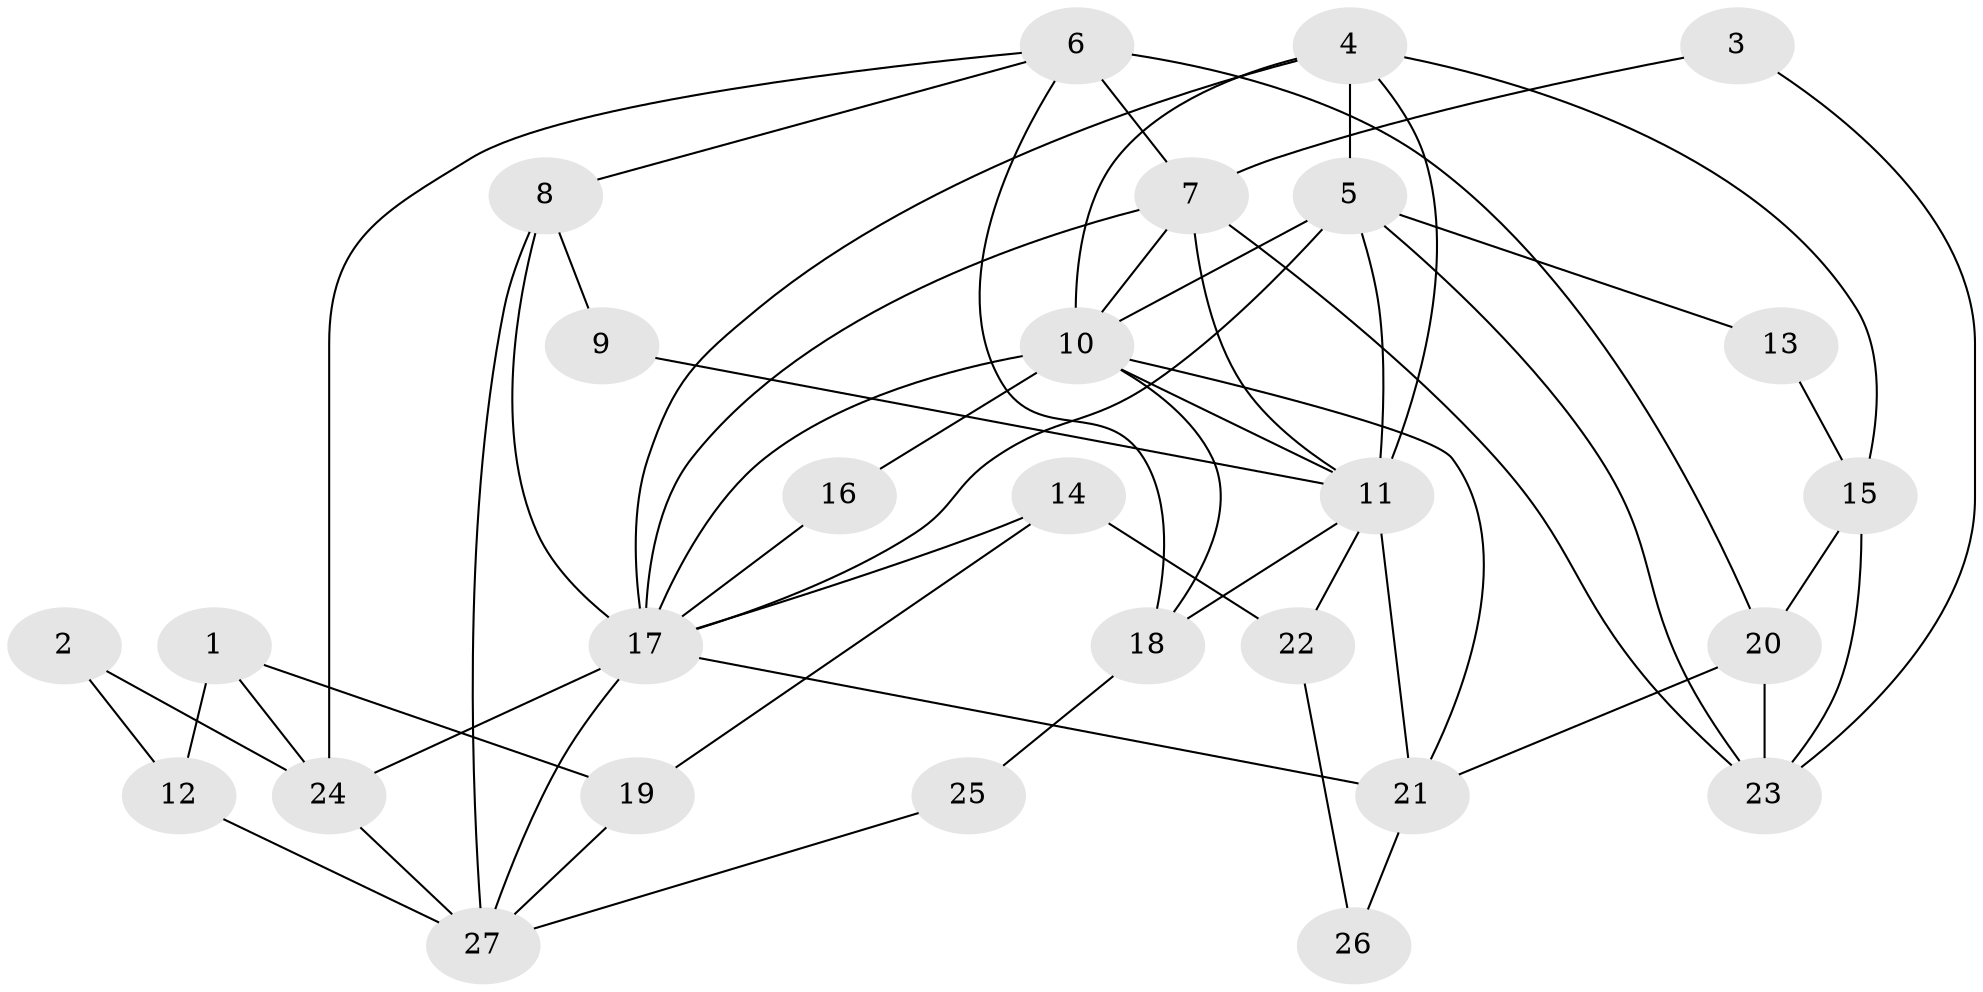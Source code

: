 // original degree distribution, {3: 0.22641509433962265, 2: 0.11320754716981132, 5: 0.18867924528301888, 8: 0.018867924528301886, 4: 0.37735849056603776, 7: 0.03773584905660377, 6: 0.03773584905660377}
// Generated by graph-tools (version 1.1) at 2025/36/03/09/25 02:36:09]
// undirected, 27 vertices, 57 edges
graph export_dot {
graph [start="1"]
  node [color=gray90,style=filled];
  1;
  2;
  3;
  4;
  5;
  6;
  7;
  8;
  9;
  10;
  11;
  12;
  13;
  14;
  15;
  16;
  17;
  18;
  19;
  20;
  21;
  22;
  23;
  24;
  25;
  26;
  27;
  1 -- 12 [weight=1.0];
  1 -- 19 [weight=1.0];
  1 -- 24 [weight=1.0];
  2 -- 12 [weight=1.0];
  2 -- 24 [weight=1.0];
  3 -- 7 [weight=1.0];
  3 -- 23 [weight=1.0];
  4 -- 5 [weight=1.0];
  4 -- 10 [weight=3.0];
  4 -- 11 [weight=3.0];
  4 -- 15 [weight=1.0];
  4 -- 17 [weight=1.0];
  5 -- 10 [weight=2.0];
  5 -- 11 [weight=1.0];
  5 -- 13 [weight=1.0];
  5 -- 17 [weight=2.0];
  5 -- 23 [weight=1.0];
  6 -- 7 [weight=3.0];
  6 -- 8 [weight=1.0];
  6 -- 18 [weight=1.0];
  6 -- 20 [weight=1.0];
  6 -- 24 [weight=2.0];
  7 -- 10 [weight=1.0];
  7 -- 11 [weight=1.0];
  7 -- 17 [weight=3.0];
  7 -- 23 [weight=1.0];
  8 -- 9 [weight=1.0];
  8 -- 17 [weight=1.0];
  8 -- 27 [weight=1.0];
  9 -- 11 [weight=4.0];
  10 -- 11 [weight=2.0];
  10 -- 16 [weight=1.0];
  10 -- 17 [weight=1.0];
  10 -- 18 [weight=2.0];
  10 -- 21 [weight=1.0];
  11 -- 18 [weight=1.0];
  11 -- 21 [weight=1.0];
  11 -- 22 [weight=1.0];
  12 -- 27 [weight=1.0];
  13 -- 15 [weight=1.0];
  14 -- 17 [weight=1.0];
  14 -- 19 [weight=1.0];
  14 -- 22 [weight=1.0];
  15 -- 20 [weight=1.0];
  15 -- 23 [weight=1.0];
  16 -- 17 [weight=1.0];
  17 -- 21 [weight=1.0];
  17 -- 24 [weight=4.0];
  17 -- 27 [weight=1.0];
  18 -- 25 [weight=1.0];
  19 -- 27 [weight=1.0];
  20 -- 21 [weight=1.0];
  20 -- 23 [weight=1.0];
  21 -- 26 [weight=1.0];
  22 -- 26 [weight=1.0];
  24 -- 27 [weight=1.0];
  25 -- 27 [weight=1.0];
}
